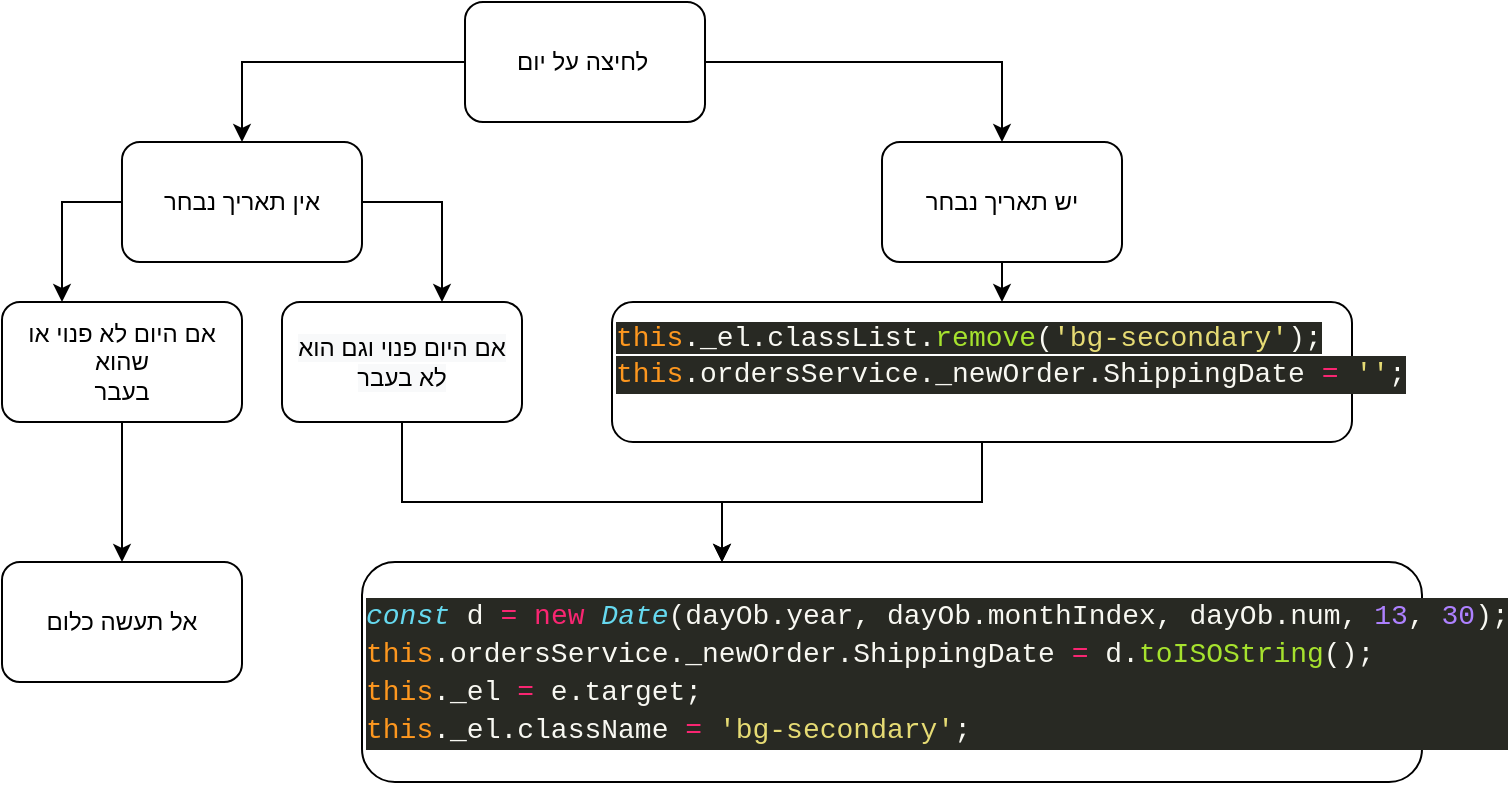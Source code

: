 <mxfile version="15.5.0" type="github">
  <diagram id="o3XYfxjtct3CZA10SaWG" name="‫עמוד-1‬">
    <mxGraphModel dx="759" dy="482" grid="1" gridSize="10" guides="1" tooltips="1" connect="1" arrows="1" fold="1" page="1" pageScale="1" pageWidth="827" pageHeight="1169" math="0" shadow="0">
      <root>
        <mxCell id="0" />
        <mxCell id="1" parent="0" />
        <mxCell id="grLJAO_GZmSJXpPG2jDG-41" value="" style="edgeStyle=orthogonalEdgeStyle;rounded=0;orthogonalLoop=1;jettySize=auto;html=1;fontColor=#000000;" edge="1" parent="1" source="grLJAO_GZmSJXpPG2jDG-1" target="grLJAO_GZmSJXpPG2jDG-3">
          <mxGeometry relative="1" as="geometry" />
        </mxCell>
        <mxCell id="grLJAO_GZmSJXpPG2jDG-44" value="" style="edgeStyle=orthogonalEdgeStyle;rounded=0;orthogonalLoop=1;jettySize=auto;html=1;fontColor=#000000;" edge="1" parent="1" source="grLJAO_GZmSJXpPG2jDG-1" target="grLJAO_GZmSJXpPG2jDG-14">
          <mxGeometry relative="1" as="geometry" />
        </mxCell>
        <mxCell id="grLJAO_GZmSJXpPG2jDG-1" value="לחיצה על יום&amp;nbsp;" style="rounded=1;whiteSpace=wrap;html=1;" vertex="1" parent="1">
          <mxGeometry x="231.507" y="30" width="120" height="60" as="geometry" />
        </mxCell>
        <mxCell id="grLJAO_GZmSJXpPG2jDG-39" value="" style="edgeStyle=orthogonalEdgeStyle;rounded=0;orthogonalLoop=1;jettySize=auto;html=1;fontColor=#000000;" edge="1" parent="1" source="grLJAO_GZmSJXpPG2jDG-3" target="grLJAO_GZmSJXpPG2jDG-17">
          <mxGeometry relative="1" as="geometry">
            <Array as="points">
              <mxPoint x="220" y="130" />
            </Array>
          </mxGeometry>
        </mxCell>
        <mxCell id="grLJAO_GZmSJXpPG2jDG-42" value="" style="edgeStyle=orthogonalEdgeStyle;rounded=0;orthogonalLoop=1;jettySize=auto;html=1;fontColor=#000000;" edge="1" parent="1" source="grLJAO_GZmSJXpPG2jDG-3" target="grLJAO_GZmSJXpPG2jDG-4">
          <mxGeometry relative="1" as="geometry">
            <Array as="points">
              <mxPoint x="30" y="130" />
            </Array>
          </mxGeometry>
        </mxCell>
        <mxCell id="grLJAO_GZmSJXpPG2jDG-3" value="אין תאריך&amp;nbsp;נבחר" style="rounded=1;whiteSpace=wrap;html=1;" vertex="1" parent="1">
          <mxGeometry x="59.996" y="100" width="120" height="60" as="geometry" />
        </mxCell>
        <mxCell id="grLJAO_GZmSJXpPG2jDG-47" value="" style="edgeStyle=orthogonalEdgeStyle;rounded=0;orthogonalLoop=1;jettySize=auto;html=1;fontColor=#000000;" edge="1" parent="1" source="grLJAO_GZmSJXpPG2jDG-4" target="grLJAO_GZmSJXpPG2jDG-23">
          <mxGeometry relative="1" as="geometry" />
        </mxCell>
        <mxCell id="grLJAO_GZmSJXpPG2jDG-4" value="אם היום לא פנוי או שהוא &lt;br&gt;בעבר" style="rounded=1;whiteSpace=wrap;html=1;" vertex="1" parent="1">
          <mxGeometry y="180" width="120" height="60" as="geometry" />
        </mxCell>
        <mxCell id="grLJAO_GZmSJXpPG2jDG-45" value="" style="edgeStyle=orthogonalEdgeStyle;rounded=0;orthogonalLoop=1;jettySize=auto;html=1;fontColor=#000000;" edge="1" parent="1" source="grLJAO_GZmSJXpPG2jDG-14" target="grLJAO_GZmSJXpPG2jDG-29">
          <mxGeometry relative="1" as="geometry">
            <Array as="points">
              <mxPoint x="500" y="230" />
              <mxPoint x="500" y="230" />
            </Array>
          </mxGeometry>
        </mxCell>
        <mxCell id="grLJAO_GZmSJXpPG2jDG-14" value="יש תאריך נבחר" style="whiteSpace=wrap;html=1;rounded=1;" vertex="1" parent="1">
          <mxGeometry x="440.004" y="100" width="120" height="60" as="geometry" />
        </mxCell>
        <mxCell id="grLJAO_GZmSJXpPG2jDG-19" value="&lt;div style=&quot;color: rgb(248 , 248 , 242) ; background-color: rgb(40 , 41 , 35) ; font-family: &amp;#34;consolas&amp;#34; , &amp;#34;courier new&amp;#34; , monospace ; font-size: 14px ; line-height: 19px&quot;&gt;&lt;div&gt;&lt;span style=&quot;color: #66d9ef ; font-style: italic&quot;&gt;const&lt;/span&gt;&amp;nbsp;d&amp;nbsp;&lt;span style=&quot;color: #f92672&quot;&gt;=&lt;/span&gt;&amp;nbsp;&lt;span style=&quot;color: #f92672&quot;&gt;new&lt;/span&gt;&amp;nbsp;&lt;span style=&quot;color: #66d9ef ; font-style: italic&quot;&gt;Date&lt;/span&gt;(dayOb.year,&amp;nbsp;dayOb.monthIndex,&amp;nbsp;dayOb.num,&amp;nbsp;&lt;span style=&quot;color: #ae81ff&quot;&gt;13&lt;/span&gt;,&amp;nbsp;&lt;span style=&quot;color: #ae81ff&quot;&gt;30&lt;/span&gt;);&lt;/div&gt;&lt;div&gt;&lt;span style=&quot;color: #fd971f&quot;&gt;this&lt;/span&gt;.ordersService._newOrder.ShippingDate&amp;nbsp;&lt;span style=&quot;color: #f92672&quot;&gt;=&lt;/span&gt;&amp;nbsp;d.&lt;span style=&quot;color: #a6e22e&quot;&gt;toISOString&lt;/span&gt;();&lt;/div&gt;&lt;div&gt;&lt;span style=&quot;color: #fd971f&quot;&gt;this&lt;/span&gt;._el&amp;nbsp;&lt;span style=&quot;color: #f92672&quot;&gt;=&lt;/span&gt;&amp;nbsp;e.target;&lt;/div&gt;&lt;div&gt;&lt;span style=&quot;color: #fd971f&quot;&gt;this&lt;/span&gt;._el.className&amp;nbsp;&lt;span style=&quot;color: #f92672&quot;&gt;=&lt;/span&gt;&amp;nbsp;&lt;span style=&quot;color: #e6db74&quot;&gt;&#39;bg-secondary&#39;&lt;/span&gt;;&lt;/div&gt;&lt;/div&gt;" style="rounded=1;whiteSpace=wrap;html=1;align=left;" vertex="1" parent="1">
          <mxGeometry x="180" y="310" width="530" height="110" as="geometry" />
        </mxCell>
        <mxCell id="grLJAO_GZmSJXpPG2jDG-37" value="" style="edgeStyle=orthogonalEdgeStyle;rounded=0;orthogonalLoop=1;jettySize=auto;html=1;fontColor=#000000;" edge="1" parent="1" source="grLJAO_GZmSJXpPG2jDG-17" target="grLJAO_GZmSJXpPG2jDG-19">
          <mxGeometry relative="1" as="geometry">
            <Array as="points">
              <mxPoint x="200" y="280" />
              <mxPoint x="360" y="280" />
            </Array>
          </mxGeometry>
        </mxCell>
        <mxCell id="grLJAO_GZmSJXpPG2jDG-17" value="&lt;span style=&quot;color: rgb(0 , 0 , 0) ; font-family: &amp;#34;helvetica&amp;#34; ; font-size: 12px ; font-style: normal ; font-weight: 400 ; letter-spacing: normal ; text-align: center ; text-indent: 0px ; text-transform: none ; word-spacing: 0px ; background-color: rgb(248 , 249 , 250) ; display: inline ; float: none&quot;&gt;אם היום פנוי וגם הוא לא בעבר&lt;/span&gt;" style="whiteSpace=wrap;html=1;rounded=1;" vertex="1" parent="1">
          <mxGeometry x="140" y="180" width="120" height="60" as="geometry" />
        </mxCell>
        <mxCell id="grLJAO_GZmSJXpPG2jDG-23" value="אל תעשה כלום" style="whiteSpace=wrap;html=1;rounded=1;" vertex="1" parent="1">
          <mxGeometry y="310" width="120" height="60" as="geometry" />
        </mxCell>
        <mxCell id="grLJAO_GZmSJXpPG2jDG-46" value="" style="edgeStyle=orthogonalEdgeStyle;rounded=0;orthogonalLoop=1;jettySize=auto;html=1;fontColor=#000000;" edge="1" parent="1" source="grLJAO_GZmSJXpPG2jDG-29" target="grLJAO_GZmSJXpPG2jDG-19">
          <mxGeometry relative="1" as="geometry">
            <Array as="points">
              <mxPoint x="490" y="280" />
              <mxPoint x="360" y="280" />
            </Array>
          </mxGeometry>
        </mxCell>
        <mxCell id="grLJAO_GZmSJXpPG2jDG-29" value="&lt;span style=&quot;background-color: rgb(40 , 41 , 35) ; font-family: &amp;#34;consolas&amp;#34; , &amp;#34;courier new&amp;#34; , monospace ; font-size: 14px ; color: rgb(253 , 151 , 31)&quot;&gt;this&lt;/span&gt;&lt;span style=&quot;background-color: rgb(40 , 41 , 35) ; color: rgb(248 , 248 , 242) ; font-family: &amp;#34;consolas&amp;#34; , &amp;#34;courier new&amp;#34; , monospace ; font-size: 14px&quot;&gt;._el.classList.&lt;/span&gt;&lt;span style=&quot;background-color: rgb(40 , 41 , 35) ; font-family: &amp;#34;consolas&amp;#34; , &amp;#34;courier new&amp;#34; , monospace ; font-size: 14px ; color: rgb(166 , 226 , 46)&quot;&gt;remove&lt;/span&gt;&lt;span style=&quot;background-color: rgb(40 , 41 , 35) ; color: rgb(248 , 248 , 242) ; font-family: &amp;#34;consolas&amp;#34; , &amp;#34;courier new&amp;#34; , monospace ; font-size: 14px&quot;&gt;(&lt;/span&gt;&lt;span style=&quot;background-color: rgb(40 , 41 , 35) ; font-family: &amp;#34;consolas&amp;#34; , &amp;#34;courier new&amp;#34; , monospace ; font-size: 14px ; color: rgb(230 , 219 , 116)&quot;&gt;&#39;bg-secondary&#39;&lt;/span&gt;&lt;span style=&quot;background-color: rgb(40 , 41 , 35) ; color: rgb(248 , 248 , 242) ; font-family: &amp;#34;consolas&amp;#34; , &amp;#34;courier new&amp;#34; , monospace ; font-size: 14px&quot;&gt;);&lt;/span&gt;&lt;br&gt;&lt;div style=&quot;color: rgb(248 , 248 , 242) ; background-color: rgb(40 , 41 , 35) ; font-family: &amp;#34;consolas&amp;#34; , &amp;#34;courier new&amp;#34; , monospace ; font-weight: normal ; font-size: 14px ; line-height: 19px&quot;&gt;&lt;div&gt;&lt;span style=&quot;color: #fd971f&quot;&gt;this&lt;/span&gt;&lt;span style=&quot;color: #f8f8f2&quot;&gt;.ordersService._newOrder.ShippingDate&amp;nbsp;&lt;/span&gt;&lt;span style=&quot;color: #f92672&quot;&gt;=&lt;/span&gt;&lt;span style=&quot;color: #f8f8f2&quot;&gt;&amp;nbsp;&lt;/span&gt;&lt;span style=&quot;color: #e6db74&quot;&gt;&#39;&#39;&lt;/span&gt;&lt;span style=&quot;color: #f8f8f2&quot;&gt;;&lt;/span&gt;&lt;/div&gt;&lt;/div&gt;&lt;br&gt;" style="whiteSpace=wrap;html=1;rounded=1;align=left;" vertex="1" parent="1">
          <mxGeometry x="305" y="180" width="370" height="70" as="geometry" />
        </mxCell>
      </root>
    </mxGraphModel>
  </diagram>
</mxfile>
